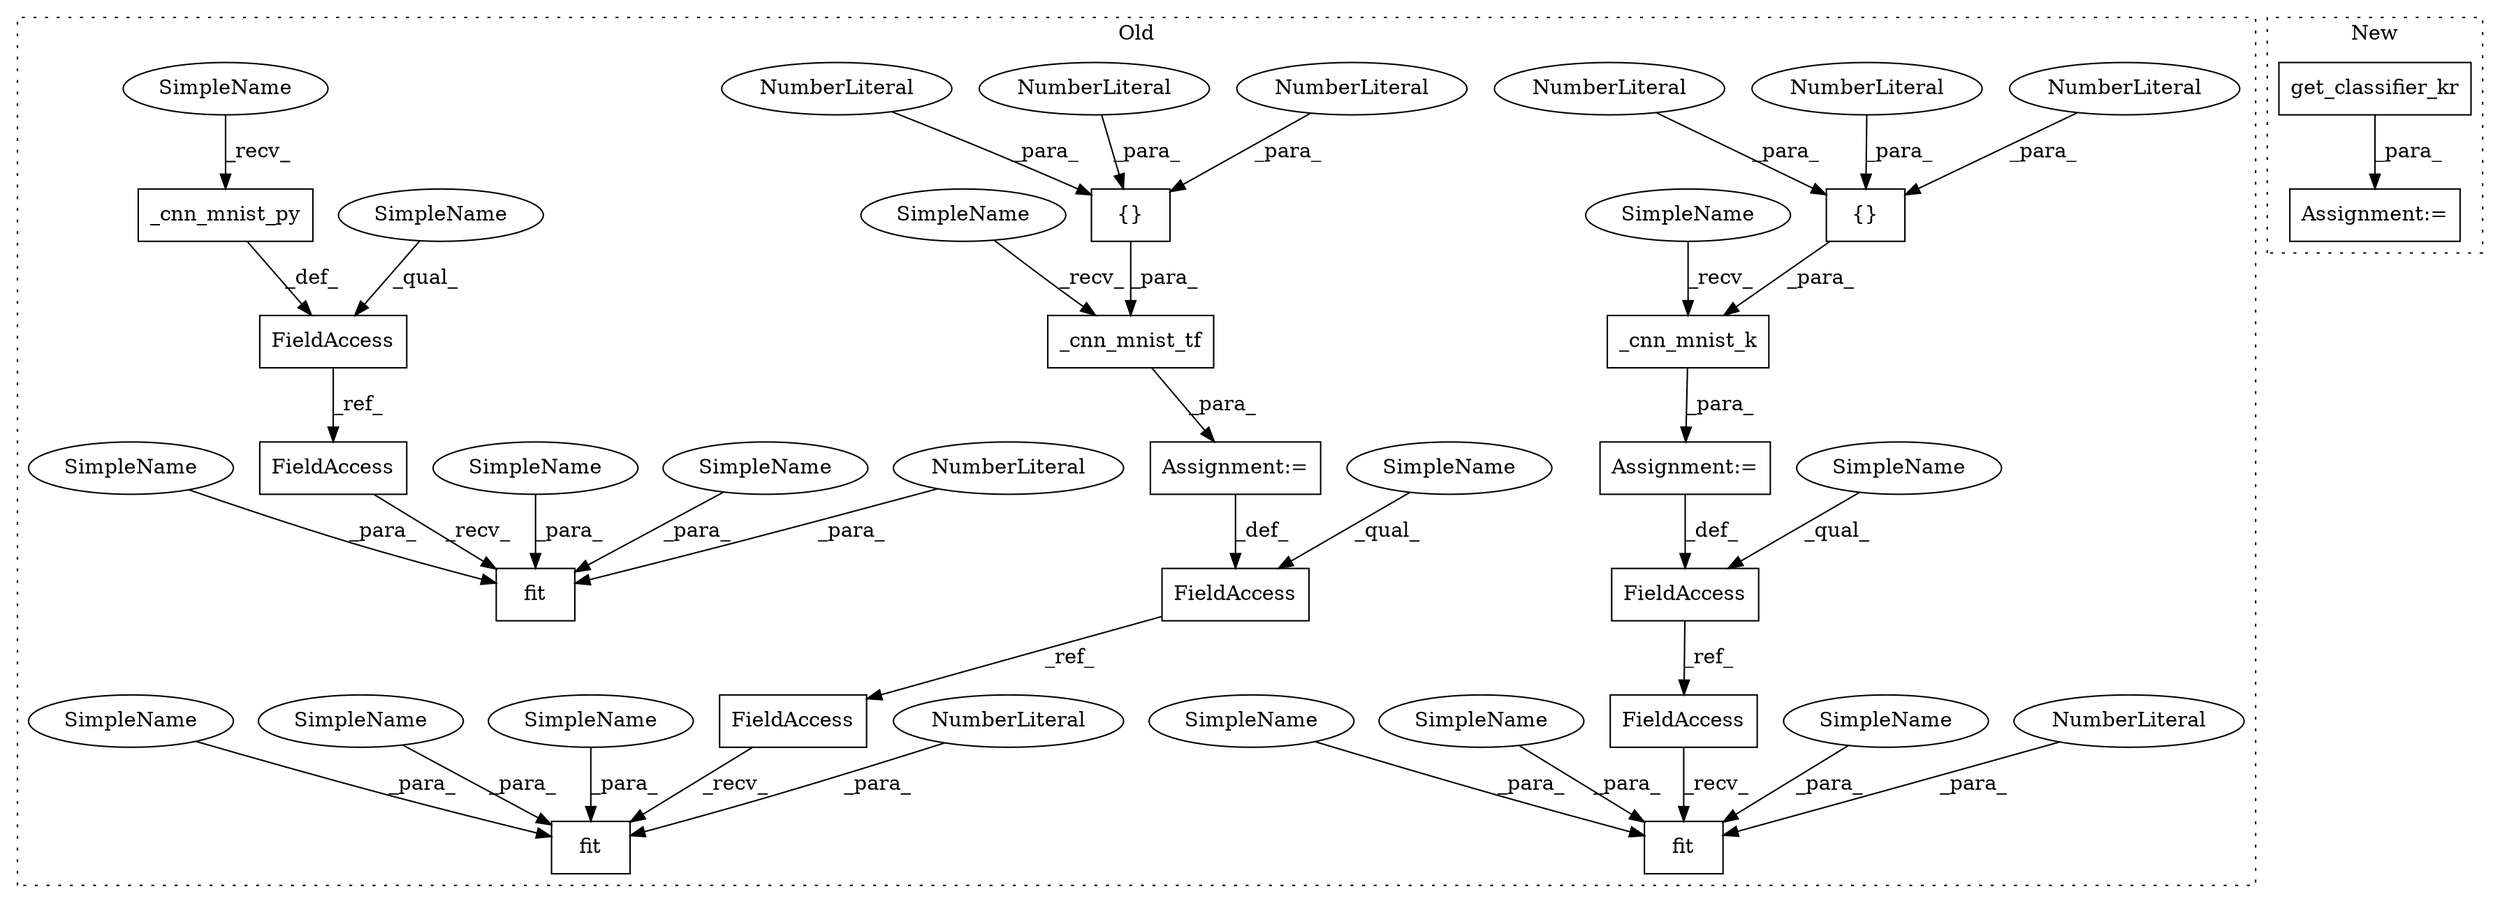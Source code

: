 digraph G {
subgraph cluster0 {
1 [label="fit" a="32" s="2570,2602" l="4,1" shape="box"];
3 [label="NumberLiteral" a="34" s="2590" l="1" shape="ellipse"];
4 [label="Assignment:=" a="7" s="2508" l="1" shape="box"];
6 [label="fit" a="32" s="2166,2198" l="4,1" shape="box"];
7 [label="{}" a="4" s="2536,2544" l="1,1" shape="box"];
8 [label="fit" a="32" s="3242,3274" l="4,1" shape="box"];
9 [label="NumberLiteral" a="34" s="2543" l="1" shape="ellipse"];
10 [label="NumberLiteral" a="34" s="2197" l="1" shape="ellipse"];
11 [label="NumberLiteral" a="34" s="3262" l="1" shape="ellipse"];
12 [label="NumberLiteral" a="34" s="2537" l="2" shape="ellipse"];
13 [label="{}" a="4" s="2133,2141" l="1,1" shape="box"];
14 [label="NumberLiteral" a="34" s="2540" l="2" shape="ellipse"];
15 [label="NumberLiteral" a="34" s="2134" l="2" shape="ellipse"];
16 [label="NumberLiteral" a="34" s="2137" l="2" shape="ellipse"];
17 [label="NumberLiteral" a="34" s="2140" l="1" shape="ellipse"];
18 [label="FieldAccess" a="22" s="2491" l="17" shape="box"];
19 [label="FieldAccess" a="22" s="2090" l="16" shape="box"];
20 [label="FieldAccess" a="22" s="3070" l="17" shape="box"];
21 [label="_cnn_mnist_py" a="32" s="3092" l="15" shape="box"];
22 [label="Assignment:=" a="7" s="2106" l="1" shape="box"];
23 [label="_cnn_mnist_tf" a="32" s="2513,2545" l="14,1" shape="box"];
24 [label="_cnn_mnist_k" a="32" s="2111,2142" l="13,1" shape="box"];
25 [label="SimpleName" a="42" s="2178" l="7" shape="ellipse"];
26 [label="SimpleName" a="42" s="3254" l="7" shape="ellipse"];
27 [label="SimpleName" a="42" s="2582" l="7" shape="ellipse"];
28 [label="FieldAccess" a="22" s="2149" l="16" shape="box"];
29 [label="SimpleName" a="42" s="2107" l="3" shape="ellipse"];
30 [label="SimpleName" a="42" s="2491" l="3" shape="ellipse"];
31 [label="SimpleName" a="42" s="2090" l="3" shape="ellipse"];
32 [label="SimpleName" a="42" s="3088" l="3" shape="ellipse"];
33 [label="SimpleName" a="42" s="2509" l="3" shape="ellipse"];
34 [label="SimpleName" a="42" s="3070" l="3" shape="ellipse"];
35 [label="FieldAccess" a="22" s="3224" l="17" shape="box"];
36 [label="SimpleName" a="42" s="2170" l="7" shape="ellipse"];
37 [label="SimpleName" a="42" s="3246" l="7" shape="ellipse"];
38 [label="SimpleName" a="42" s="2574" l="7" shape="ellipse"];
39 [label="SimpleName" a="42" s="2186" l="10" shape="ellipse"];
40 [label="SimpleName" a="42" s="2592" l="10" shape="ellipse"];
41 [label="SimpleName" a="42" s="3264" l="10" shape="ellipse"];
42 [label="FieldAccess" a="22" s="2552" l="17" shape="box"];
label = "Old";
style="dotted";
}
subgraph cluster1 {
2 [label="get_classifier_kr" a="32" s="1495" l="19" shape="box"];
5 [label="Assignment:=" a="7" s="1493" l="2" shape="box"];
label = "New";
style="dotted";
}
2 -> 5 [label="_para_"];
3 -> 1 [label="_para_"];
4 -> 18 [label="_def_"];
7 -> 23 [label="_para_"];
9 -> 7 [label="_para_"];
10 -> 6 [label="_para_"];
11 -> 8 [label="_para_"];
12 -> 7 [label="_para_"];
13 -> 24 [label="_para_"];
14 -> 7 [label="_para_"];
15 -> 13 [label="_para_"];
16 -> 13 [label="_para_"];
17 -> 13 [label="_para_"];
18 -> 42 [label="_ref_"];
19 -> 28 [label="_ref_"];
20 -> 35 [label="_ref_"];
21 -> 20 [label="_def_"];
22 -> 19 [label="_def_"];
23 -> 4 [label="_para_"];
24 -> 22 [label="_para_"];
25 -> 6 [label="_para_"];
26 -> 8 [label="_para_"];
27 -> 1 [label="_para_"];
28 -> 6 [label="_recv_"];
29 -> 24 [label="_recv_"];
30 -> 18 [label="_qual_"];
31 -> 19 [label="_qual_"];
32 -> 21 [label="_recv_"];
33 -> 23 [label="_recv_"];
34 -> 20 [label="_qual_"];
35 -> 8 [label="_recv_"];
36 -> 6 [label="_para_"];
37 -> 8 [label="_para_"];
38 -> 1 [label="_para_"];
39 -> 6 [label="_para_"];
40 -> 1 [label="_para_"];
41 -> 8 [label="_para_"];
42 -> 1 [label="_recv_"];
}